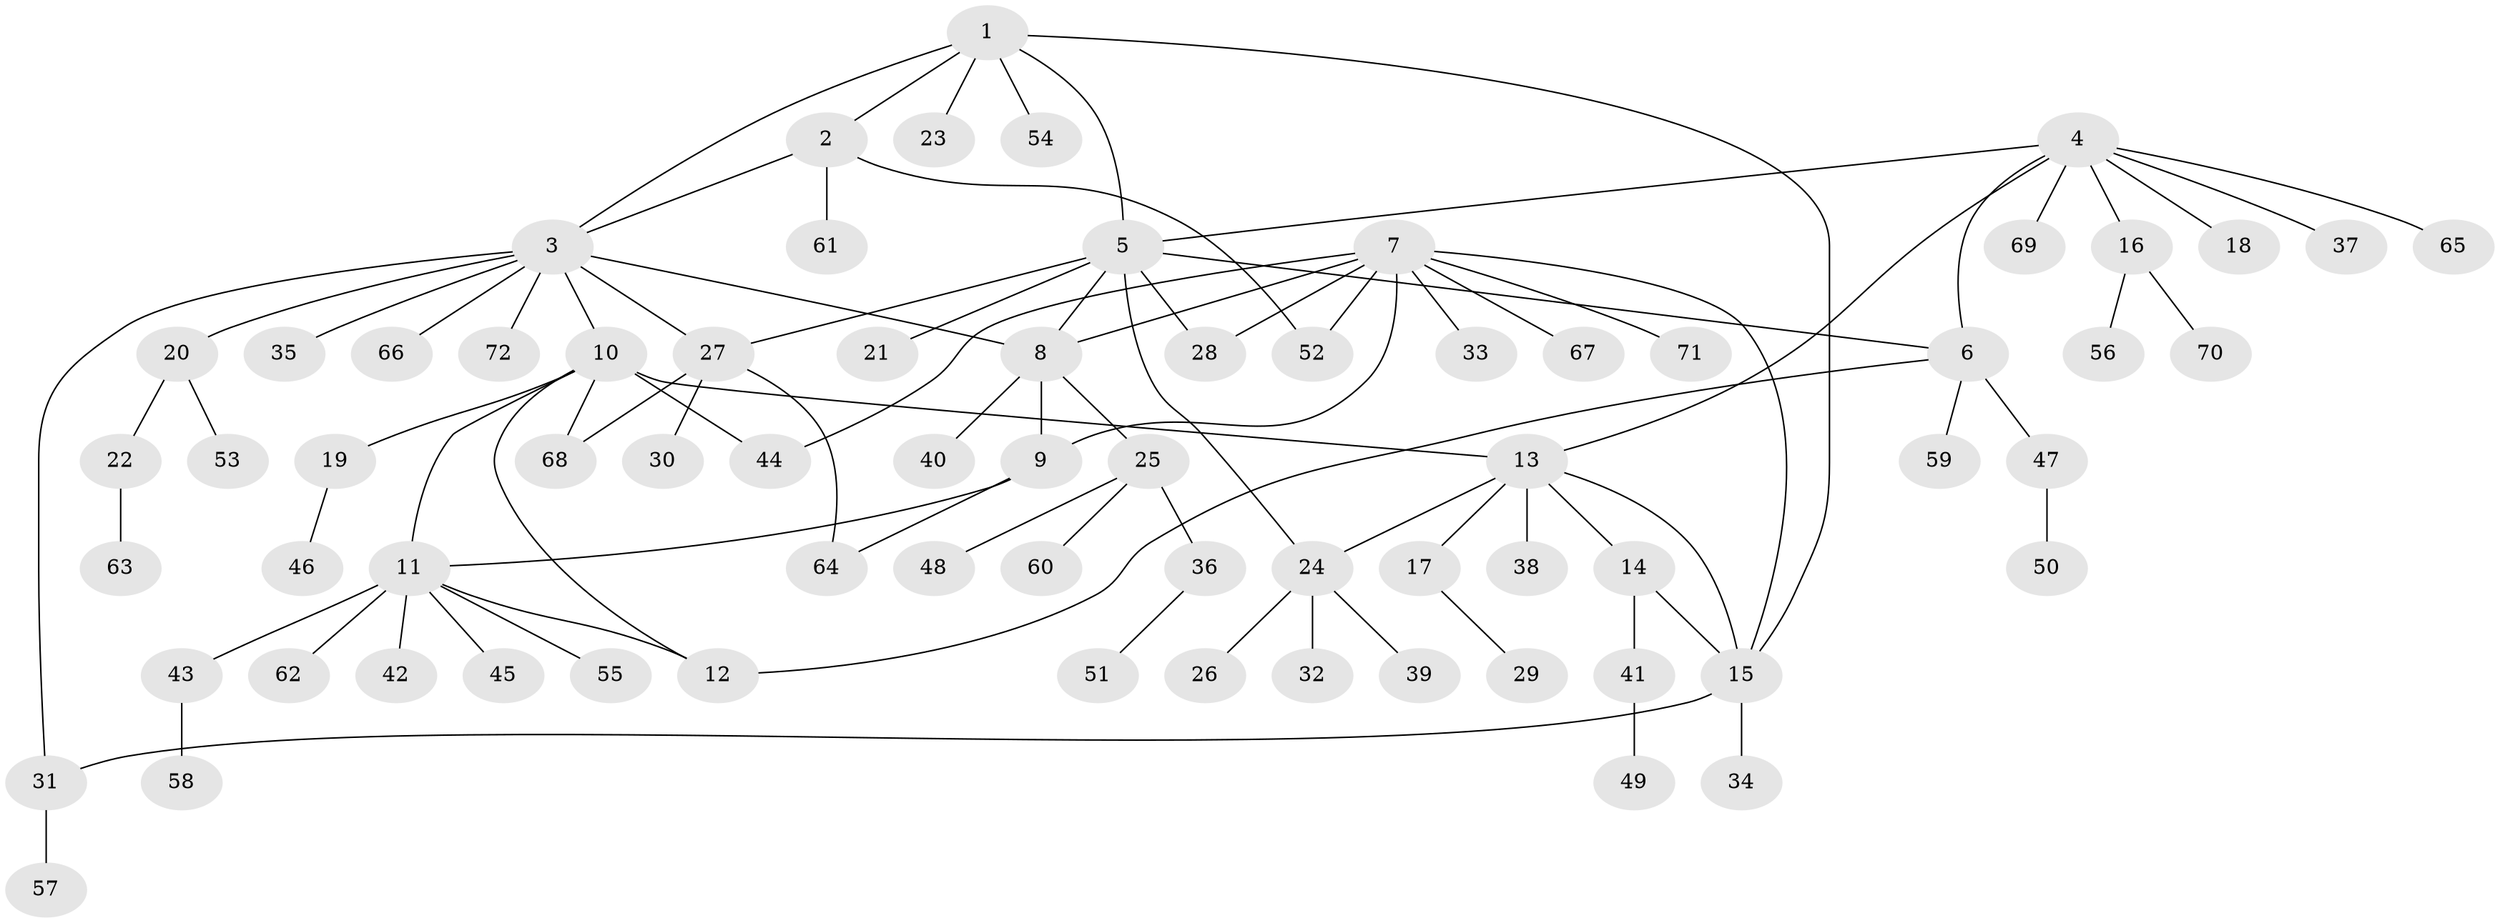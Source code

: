 // coarse degree distribution, {3: 0.1388888888888889, 5: 0.05555555555555555, 7: 0.08333333333333333, 6: 0.1111111111111111, 1: 0.4444444444444444, 4: 0.05555555555555555, 2: 0.08333333333333333, 8: 0.027777777777777776}
// Generated by graph-tools (version 1.1) at 2025/37/03/04/25 23:37:45]
// undirected, 72 vertices, 90 edges
graph export_dot {
  node [color=gray90,style=filled];
  1;
  2;
  3;
  4;
  5;
  6;
  7;
  8;
  9;
  10;
  11;
  12;
  13;
  14;
  15;
  16;
  17;
  18;
  19;
  20;
  21;
  22;
  23;
  24;
  25;
  26;
  27;
  28;
  29;
  30;
  31;
  32;
  33;
  34;
  35;
  36;
  37;
  38;
  39;
  40;
  41;
  42;
  43;
  44;
  45;
  46;
  47;
  48;
  49;
  50;
  51;
  52;
  53;
  54;
  55;
  56;
  57;
  58;
  59;
  60;
  61;
  62;
  63;
  64;
  65;
  66;
  67;
  68;
  69;
  70;
  71;
  72;
  1 -- 2;
  1 -- 3;
  1 -- 5;
  1 -- 15;
  1 -- 23;
  1 -- 54;
  2 -- 3;
  2 -- 52;
  2 -- 61;
  3 -- 8;
  3 -- 10;
  3 -- 20;
  3 -- 27;
  3 -- 31;
  3 -- 35;
  3 -- 66;
  3 -- 72;
  4 -- 5;
  4 -- 6;
  4 -- 13;
  4 -- 16;
  4 -- 18;
  4 -- 37;
  4 -- 65;
  4 -- 69;
  5 -- 6;
  5 -- 8;
  5 -- 21;
  5 -- 24;
  5 -- 27;
  5 -- 28;
  6 -- 12;
  6 -- 47;
  6 -- 59;
  7 -- 8;
  7 -- 9;
  7 -- 15;
  7 -- 28;
  7 -- 33;
  7 -- 44;
  7 -- 52;
  7 -- 67;
  7 -- 71;
  8 -- 9;
  8 -- 25;
  8 -- 40;
  9 -- 11;
  9 -- 64;
  10 -- 11;
  10 -- 12;
  10 -- 13;
  10 -- 19;
  10 -- 44;
  10 -- 68;
  11 -- 12;
  11 -- 42;
  11 -- 43;
  11 -- 45;
  11 -- 55;
  11 -- 62;
  13 -- 14;
  13 -- 15;
  13 -- 17;
  13 -- 24;
  13 -- 38;
  14 -- 15;
  14 -- 41;
  15 -- 31;
  15 -- 34;
  16 -- 56;
  16 -- 70;
  17 -- 29;
  19 -- 46;
  20 -- 22;
  20 -- 53;
  22 -- 63;
  24 -- 26;
  24 -- 32;
  24 -- 39;
  25 -- 36;
  25 -- 48;
  25 -- 60;
  27 -- 30;
  27 -- 64;
  27 -- 68;
  31 -- 57;
  36 -- 51;
  41 -- 49;
  43 -- 58;
  47 -- 50;
}
